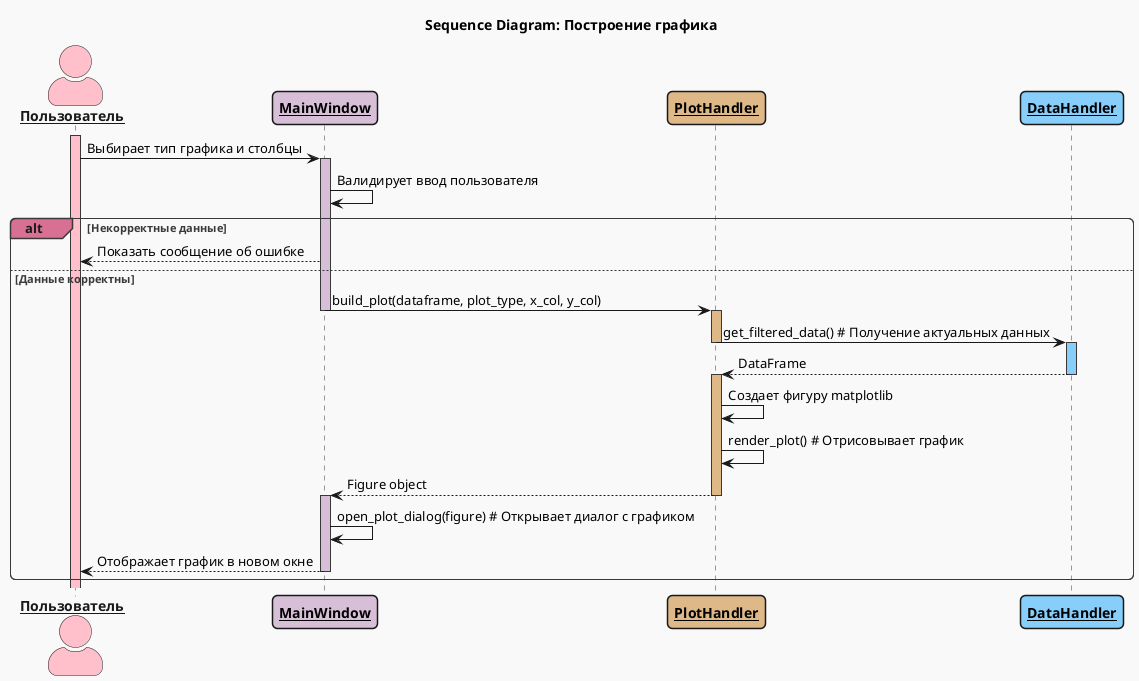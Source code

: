@startuml Sequence Diagram: Построение графика

!theme mars
title Sequence Diagram: Построение графика

skinparam sequenceParticipant underline
skinparam roundcorner 10
skinparam actorStyle awesome
skinparam ParticipantFontColor #Black

actor "**Пользователь**" as User #Pink
participant "**MainWindow**" as MW #Thistle
participant "**PlotHandler**" as PH #BurlyWood
participant "**DataHandler**" as DH #LightSkyBlue

User ++ #Pink
User -> MW ++ #Thistle : Выбирает тип графика и столбцы
MW -> MW : Валидирует ввод пользователя
alt#PaleVioletRed Некорректные данные
    MW --> User: Показать сообщение об ошибке
else Данные корректны
    MW -> PH --++ #BurlyWood : build_plot(dataframe, plot_type, x_col, y_col)
    PH -> DH --++ #LightSkyBlue : get_filtered_data() # Получение актуальных данных
    DH --> PH --++ #BurlyWood : DataFrame
    PH -> PH : Создает фигуру matplotlib
    PH -> PH : render_plot() # Отрисовывает график
    PH --> MW --++ #Thistle : Figure object
    MW -> MW : open_plot_dialog(figure) # Открывает диалог с графиком
    MW --> User -- : Отображает график в новом окне
end

@enduml
